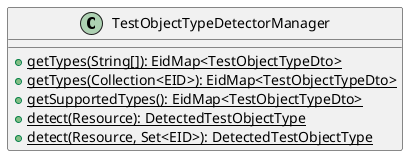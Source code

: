 @startuml

    class TestObjectTypeDetectorManager [[TestObjectTypeDetectorManager.html]] {
        {static} +getTypes(String[]): EidMap<TestObjectTypeDto>
        {static} +getTypes(Collection<EID>): EidMap<TestObjectTypeDto>
        {static} +getSupportedTypes(): EidMap<TestObjectTypeDto>
        {static} +detect(Resource): DetectedTestObjectType
        {static} +detect(Resource, Set<EID>): DetectedTestObjectType
    }

@enduml
